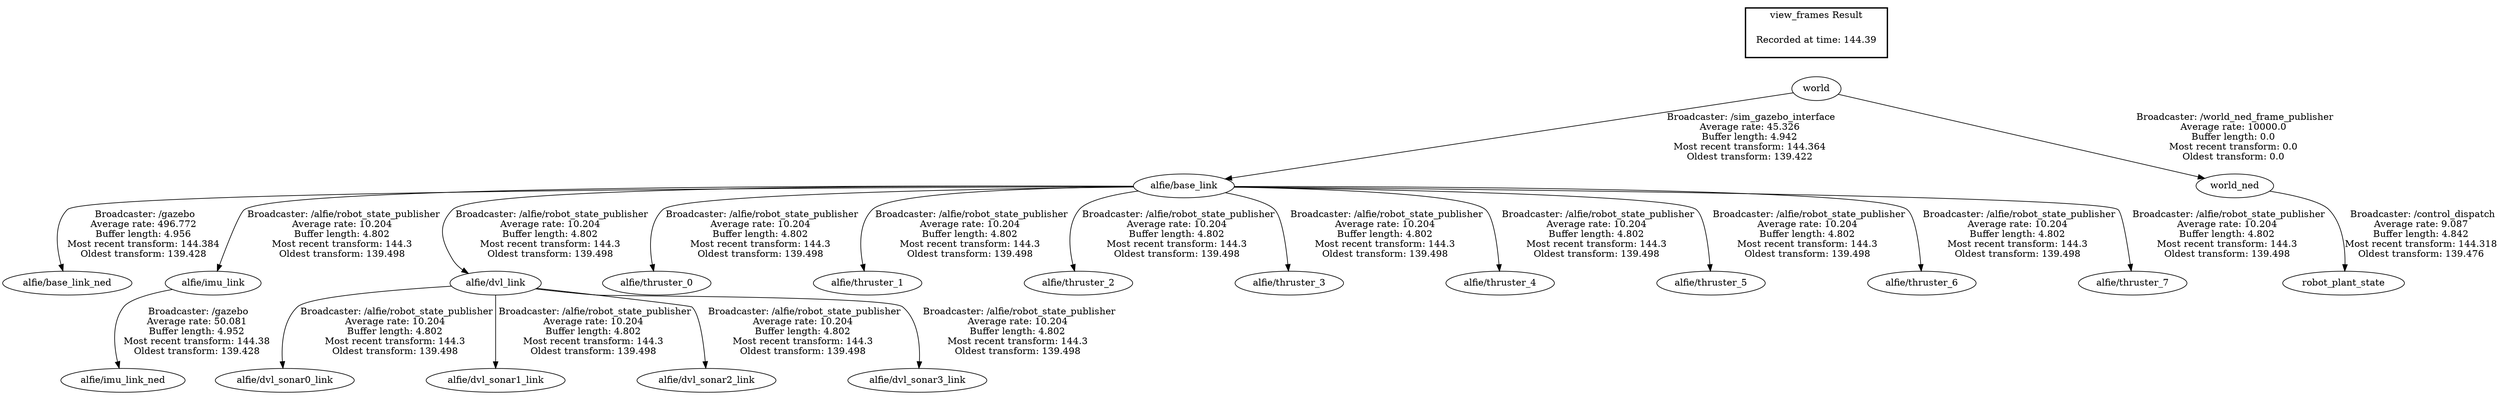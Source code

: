 digraph G {
"world" -> "alfie/base_link"[label=" Broadcaster: /sim_gazebo_interface\nAverage rate: 45.326\nBuffer length: 4.942\nMost recent transform: 144.364\nOldest transform: 139.422\n"];
"world" -> "world_ned"[label=" Broadcaster: /world_ned_frame_publisher\nAverage rate: 10000.0\nBuffer length: 0.0\nMost recent transform: 0.0\nOldest transform: 0.0\n"];
"alfie/base_link" -> "alfie/base_link_ned"[label=" Broadcaster: /gazebo\nAverage rate: 496.772\nBuffer length: 4.956\nMost recent transform: 144.384\nOldest transform: 139.428\n"];
"alfie/imu_link" -> "alfie/imu_link_ned"[label=" Broadcaster: /gazebo\nAverage rate: 50.081\nBuffer length: 4.952\nMost recent transform: 144.38\nOldest transform: 139.428\n"];
"alfie/base_link" -> "alfie/imu_link"[label=" Broadcaster: /alfie/robot_state_publisher\nAverage rate: 10.204\nBuffer length: 4.802\nMost recent transform: 144.3\nOldest transform: 139.498\n"];
"world_ned" -> "robot_plant_state"[label=" Broadcaster: /control_dispatch\nAverage rate: 9.087\nBuffer length: 4.842\nMost recent transform: 144.318\nOldest transform: 139.476\n"];
"alfie/base_link" -> "alfie/dvl_link"[label=" Broadcaster: /alfie/robot_state_publisher\nAverage rate: 10.204\nBuffer length: 4.802\nMost recent transform: 144.3\nOldest transform: 139.498\n"];
"alfie/dvl_link" -> "alfie/dvl_sonar0_link"[label=" Broadcaster: /alfie/robot_state_publisher\nAverage rate: 10.204\nBuffer length: 4.802\nMost recent transform: 144.3\nOldest transform: 139.498\n"];
"alfie/dvl_link" -> "alfie/dvl_sonar1_link"[label=" Broadcaster: /alfie/robot_state_publisher\nAverage rate: 10.204\nBuffer length: 4.802\nMost recent transform: 144.3\nOldest transform: 139.498\n"];
"alfie/dvl_link" -> "alfie/dvl_sonar2_link"[label=" Broadcaster: /alfie/robot_state_publisher\nAverage rate: 10.204\nBuffer length: 4.802\nMost recent transform: 144.3\nOldest transform: 139.498\n"];
"alfie/dvl_link" -> "alfie/dvl_sonar3_link"[label=" Broadcaster: /alfie/robot_state_publisher\nAverage rate: 10.204\nBuffer length: 4.802\nMost recent transform: 144.3\nOldest transform: 139.498\n"];
"alfie/base_link" -> "alfie/thruster_0"[label=" Broadcaster: /alfie/robot_state_publisher\nAverage rate: 10.204\nBuffer length: 4.802\nMost recent transform: 144.3\nOldest transform: 139.498\n"];
"alfie/base_link" -> "alfie/thruster_1"[label=" Broadcaster: /alfie/robot_state_publisher\nAverage rate: 10.204\nBuffer length: 4.802\nMost recent transform: 144.3\nOldest transform: 139.498\n"];
"alfie/base_link" -> "alfie/thruster_2"[label=" Broadcaster: /alfie/robot_state_publisher\nAverage rate: 10.204\nBuffer length: 4.802\nMost recent transform: 144.3\nOldest transform: 139.498\n"];
"alfie/base_link" -> "alfie/thruster_3"[label=" Broadcaster: /alfie/robot_state_publisher\nAverage rate: 10.204\nBuffer length: 4.802\nMost recent transform: 144.3\nOldest transform: 139.498\n"];
"alfie/base_link" -> "alfie/thruster_4"[label=" Broadcaster: /alfie/robot_state_publisher\nAverage rate: 10.204\nBuffer length: 4.802\nMost recent transform: 144.3\nOldest transform: 139.498\n"];
"alfie/base_link" -> "alfie/thruster_5"[label=" Broadcaster: /alfie/robot_state_publisher\nAverage rate: 10.204\nBuffer length: 4.802\nMost recent transform: 144.3\nOldest transform: 139.498\n"];
"alfie/base_link" -> "alfie/thruster_6"[label=" Broadcaster: /alfie/robot_state_publisher\nAverage rate: 10.204\nBuffer length: 4.802\nMost recent transform: 144.3\nOldest transform: 139.498\n"];
"alfie/base_link" -> "alfie/thruster_7"[label=" Broadcaster: /alfie/robot_state_publisher\nAverage rate: 10.204\nBuffer length: 4.802\nMost recent transform: 144.3\nOldest transform: 139.498\n"];
edge [style=invis];
 subgraph cluster_legend { style=bold; color=black; label ="view_frames Result";
"Recorded at time: 144.39"[ shape=plaintext ] ;
}->"world";
}